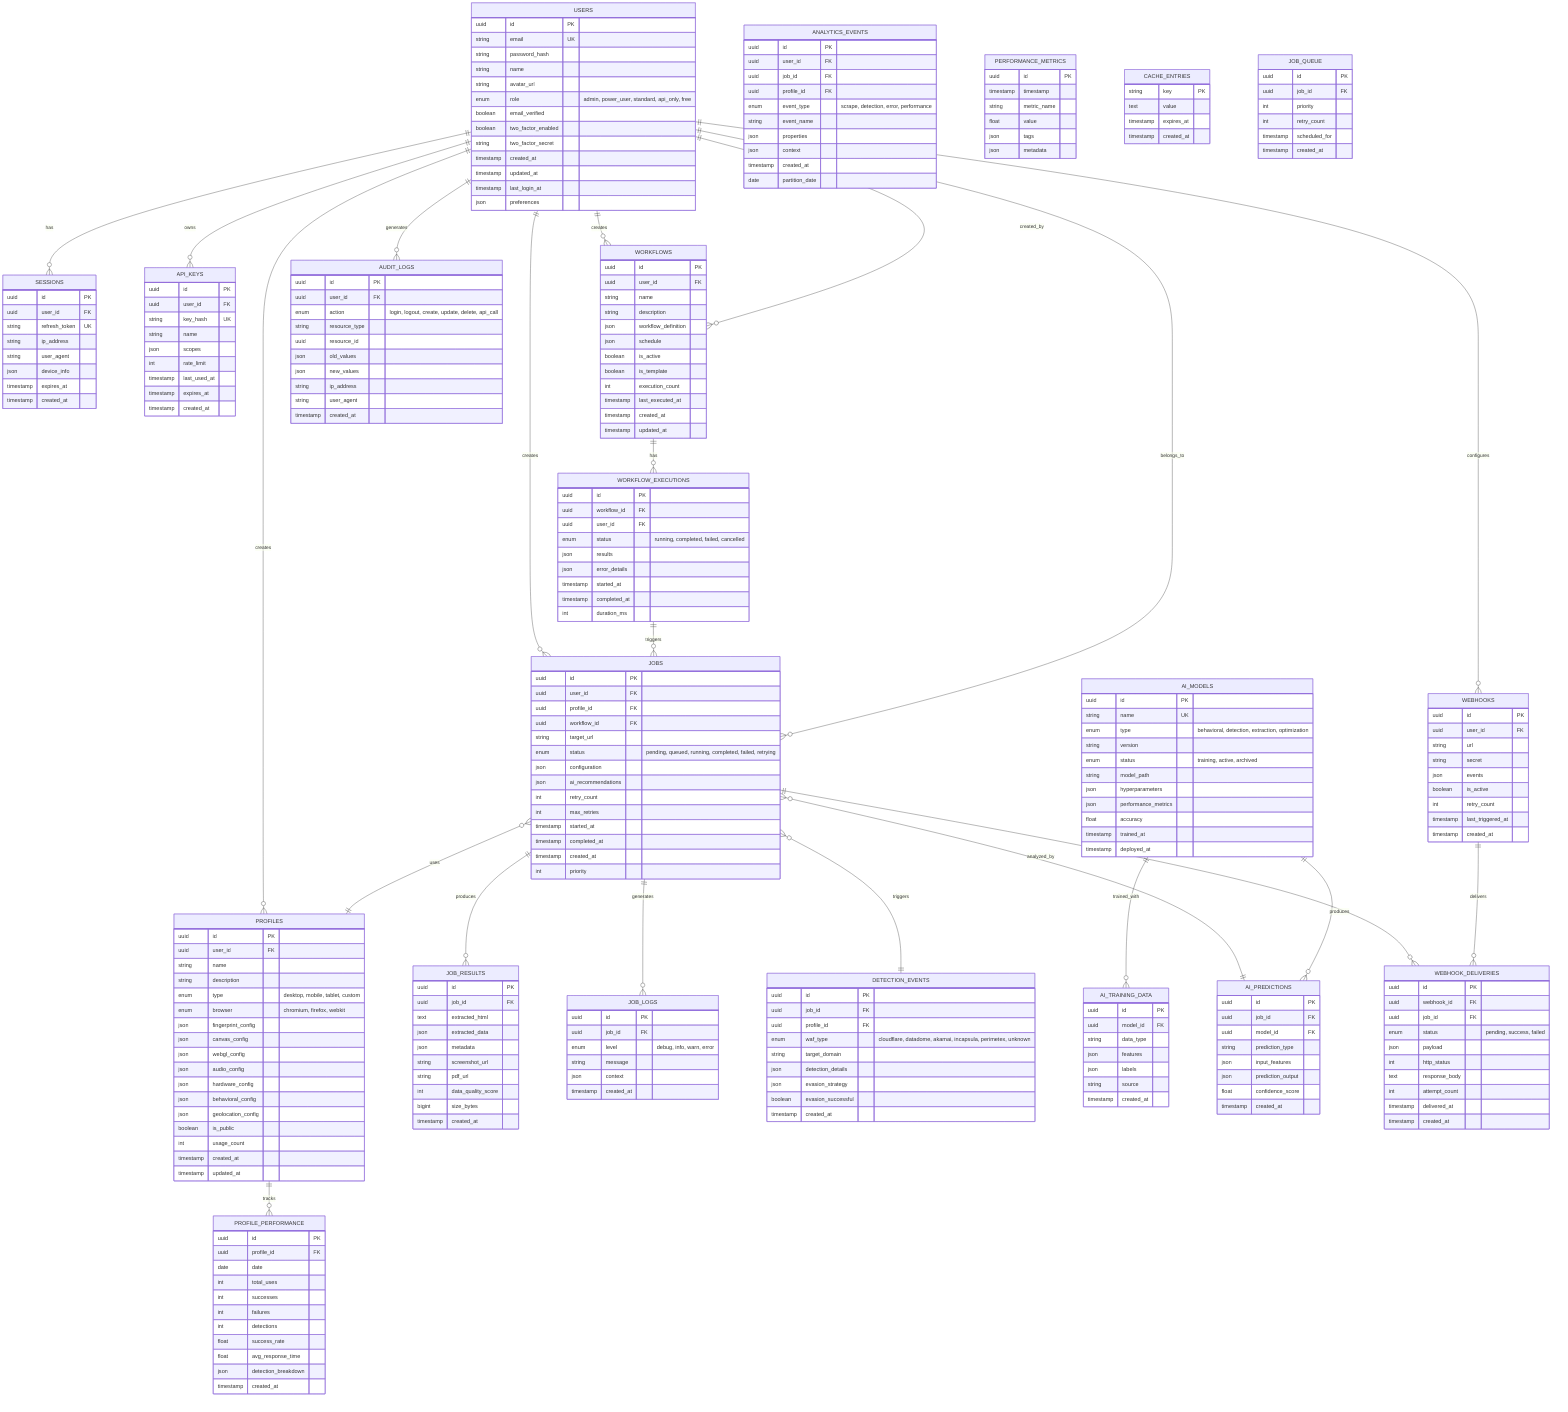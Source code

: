 erDiagram
    %% User Management
    USERS ||--o{ SESSIONS : has
    USERS ||--o{ API_KEYS : owns
    USERS ||--o{ JOBS : creates
    USERS ||--o{ WORKFLOWS : creates
    USERS ||--o{ PROFILES : creates
    USERS {
        uuid id PK
        string email UK
        string password_hash
        string name
        string avatar_url
        enum role "admin, power_user, standard, api_only, free"
        boolean email_verified
        boolean two_factor_enabled
        string two_factor_secret
        timestamp created_at
        timestamp updated_at
        timestamp last_login_at
        json preferences
    }
    
    SESSIONS {
        uuid id PK
        uuid user_id FK
        string refresh_token UK
        string ip_address
        string user_agent
        json device_info
        timestamp expires_at
        timestamp created_at
    }
    
    API_KEYS {
        uuid id PK
        uuid user_id FK
        string key_hash UK
        string name
        json scopes
        int rate_limit
        timestamp last_used_at
        timestamp expires_at
        timestamp created_at
    }
    
    %% Job Management
    JOBS ||--o{ JOB_RESULTS : produces
    JOBS }o--|| PROFILES : uses
    JOBS }o--|| USERS : belongs_to
    JOBS ||--o{ JOB_LOGS : generates
    JOBS {
        uuid id PK
        uuid user_id FK
        uuid profile_id FK
        uuid workflow_id FK
        string target_url
        enum status "pending, queued, running, completed, failed, retrying"
        json configuration
        json ai_recommendations
        int retry_count
        int max_retries
        timestamp started_at
        timestamp completed_at
        timestamp created_at
        int priority
    }
    
    JOB_RESULTS {
        uuid id PK
        uuid job_id FK
        text extracted_html
        json extracted_data
        json metadata
        string screenshot_url
        string pdf_url
        int data_quality_score
        bigint size_bytes
        timestamp created_at
    }
    
    JOB_LOGS {
        uuid id PK
        uuid job_id FK
        enum level "debug, info, warn, error"
        string message
        json context
        timestamp created_at
    }
    
    %% Profile Management
    PROFILES ||--o{ PROFILE_PERFORMANCE : tracks
    PROFILES {
        uuid id PK
        uuid user_id FK
        string name
        string description
        enum type "desktop, mobile, tablet, custom"
        enum browser "chromium, firefox, webkit"
        json fingerprint_config
        json canvas_config
        json webgl_config
        json audio_config
        json hardware_config
        json behavioral_config
        json geolocation_config
        boolean is_public
        int usage_count
        timestamp created_at
        timestamp updated_at
    }
    
    PROFILE_PERFORMANCE {
        uuid id PK
        uuid profile_id FK
        date date
        int total_uses
        int successes
        int failures
        int detections
        float success_rate
        float avg_response_time
        json detection_breakdown
        timestamp created_at
    }
    
    %% Workflow Management
    WORKFLOWS ||--o{ WORKFLOW_EXECUTIONS : has
    WORKFLOWS }o--|| USERS : created_by
    WORKFLOWS {
        uuid id PK
        uuid user_id FK
        string name
        string description
        json workflow_definition
        json schedule
        boolean is_active
        boolean is_template
        int execution_count
        timestamp last_executed_at
        timestamp created_at
        timestamp updated_at
    }
    
    WORKFLOW_EXECUTIONS ||--o{ JOBS : triggers
    WORKFLOW_EXECUTIONS {
        uuid id PK
        uuid workflow_id FK
        uuid user_id FK
        enum status "running, completed, failed, cancelled"
        json results
        json error_details
        timestamp started_at
        timestamp completed_at
        int duration_ms
    }
    
    %% Analytics & Metrics
    ANALYTICS_EVENTS {
        uuid id PK
        uuid user_id FK
        uuid job_id FK
        uuid profile_id FK
        enum event_type "scrape, detection, error, performance"
        string event_name
        json properties
        json context
        timestamp created_at
        date partition_date
    }
    
    PERFORMANCE_METRICS {
        uuid id PK
        timestamp timestamp
        string metric_name
        float value
        json tags
        json metadata
    }
    
    DETECTION_EVENTS {
        uuid id PK
        uuid job_id FK
        uuid profile_id FK
        enum waf_type "cloudflare, datadome, akamai, incapsula, perimetex, unknown"
        string target_domain
        json detection_details
        json evasion_strategy
        boolean evasion_successful
        timestamp created_at
    }
    
    %% AI Models
    AI_MODELS {
        uuid id PK
        string name UK
        enum type "behavioral, detection, extraction, optimization"
        string version
        enum status "training, active, archived"
        string model_path
        json hyperparameters
        json performance_metrics
        float accuracy
        timestamp trained_at
        timestamp deployed_at
    }
    
    AI_TRAINING_DATA {
        uuid id PK
        uuid model_id FK
        string data_type
        json features
        json labels
        string source
        timestamp created_at
    }
    
    AI_PREDICTIONS {
        uuid id PK
        uuid job_id FK
        uuid model_id FK
        string prediction_type
        json input_features
        json prediction_output
        float confidence_score
        timestamp created_at
    }
    
    %% Webhooks
    USERS ||--o{ WEBHOOKS : configures
    WEBHOOKS {
        uuid id PK
        uuid user_id FK
        string url
        string secret
        json events
        boolean is_active
        int retry_count
        timestamp last_triggered_at
        timestamp created_at
    }
    
    WEBHOOK_DELIVERIES {
        uuid id PK
        uuid webhook_id FK
        uuid job_id FK
        enum status "pending, success, failed"
        json payload
        int http_status
        text response_body
        int attempt_count
        timestamp delivered_at
        timestamp created_at
    }
    
    %% Audit Logs
    AUDIT_LOGS {
        uuid id PK
        uuid user_id FK
        enum action "login, logout, create, update, delete, api_call"
        string resource_type
        uuid resource_id
        json old_values
        json new_values
        string ip_address
        string user_agent
        timestamp created_at
    }
    
    %% Cache & Queue
    CACHE_ENTRIES {
        string key PK
        text value
        timestamp expires_at
        timestamp created_at
    }
    
    JOB_QUEUE {
        uuid id PK
        uuid job_id FK
        int priority
        int retry_count
        timestamp scheduled_for
        timestamp created_at
    }
    
    %% Relationships
    JOBS }o--|| AI_PREDICTIONS : analyzed_by
    JOBS }o--|| DETECTION_EVENTS : triggers
    JOBS ||--o{ WEBHOOK_DELIVERIES : notifies
    AI_MODELS ||--o{ AI_TRAINING_DATA : trained_with
    AI_MODELS ||--o{ AI_PREDICTIONS : produces
    USERS ||--o{ AUDIT_LOGS : generates
    WEBHOOKS ||--o{ WEBHOOK_DELIVERIES : delivers